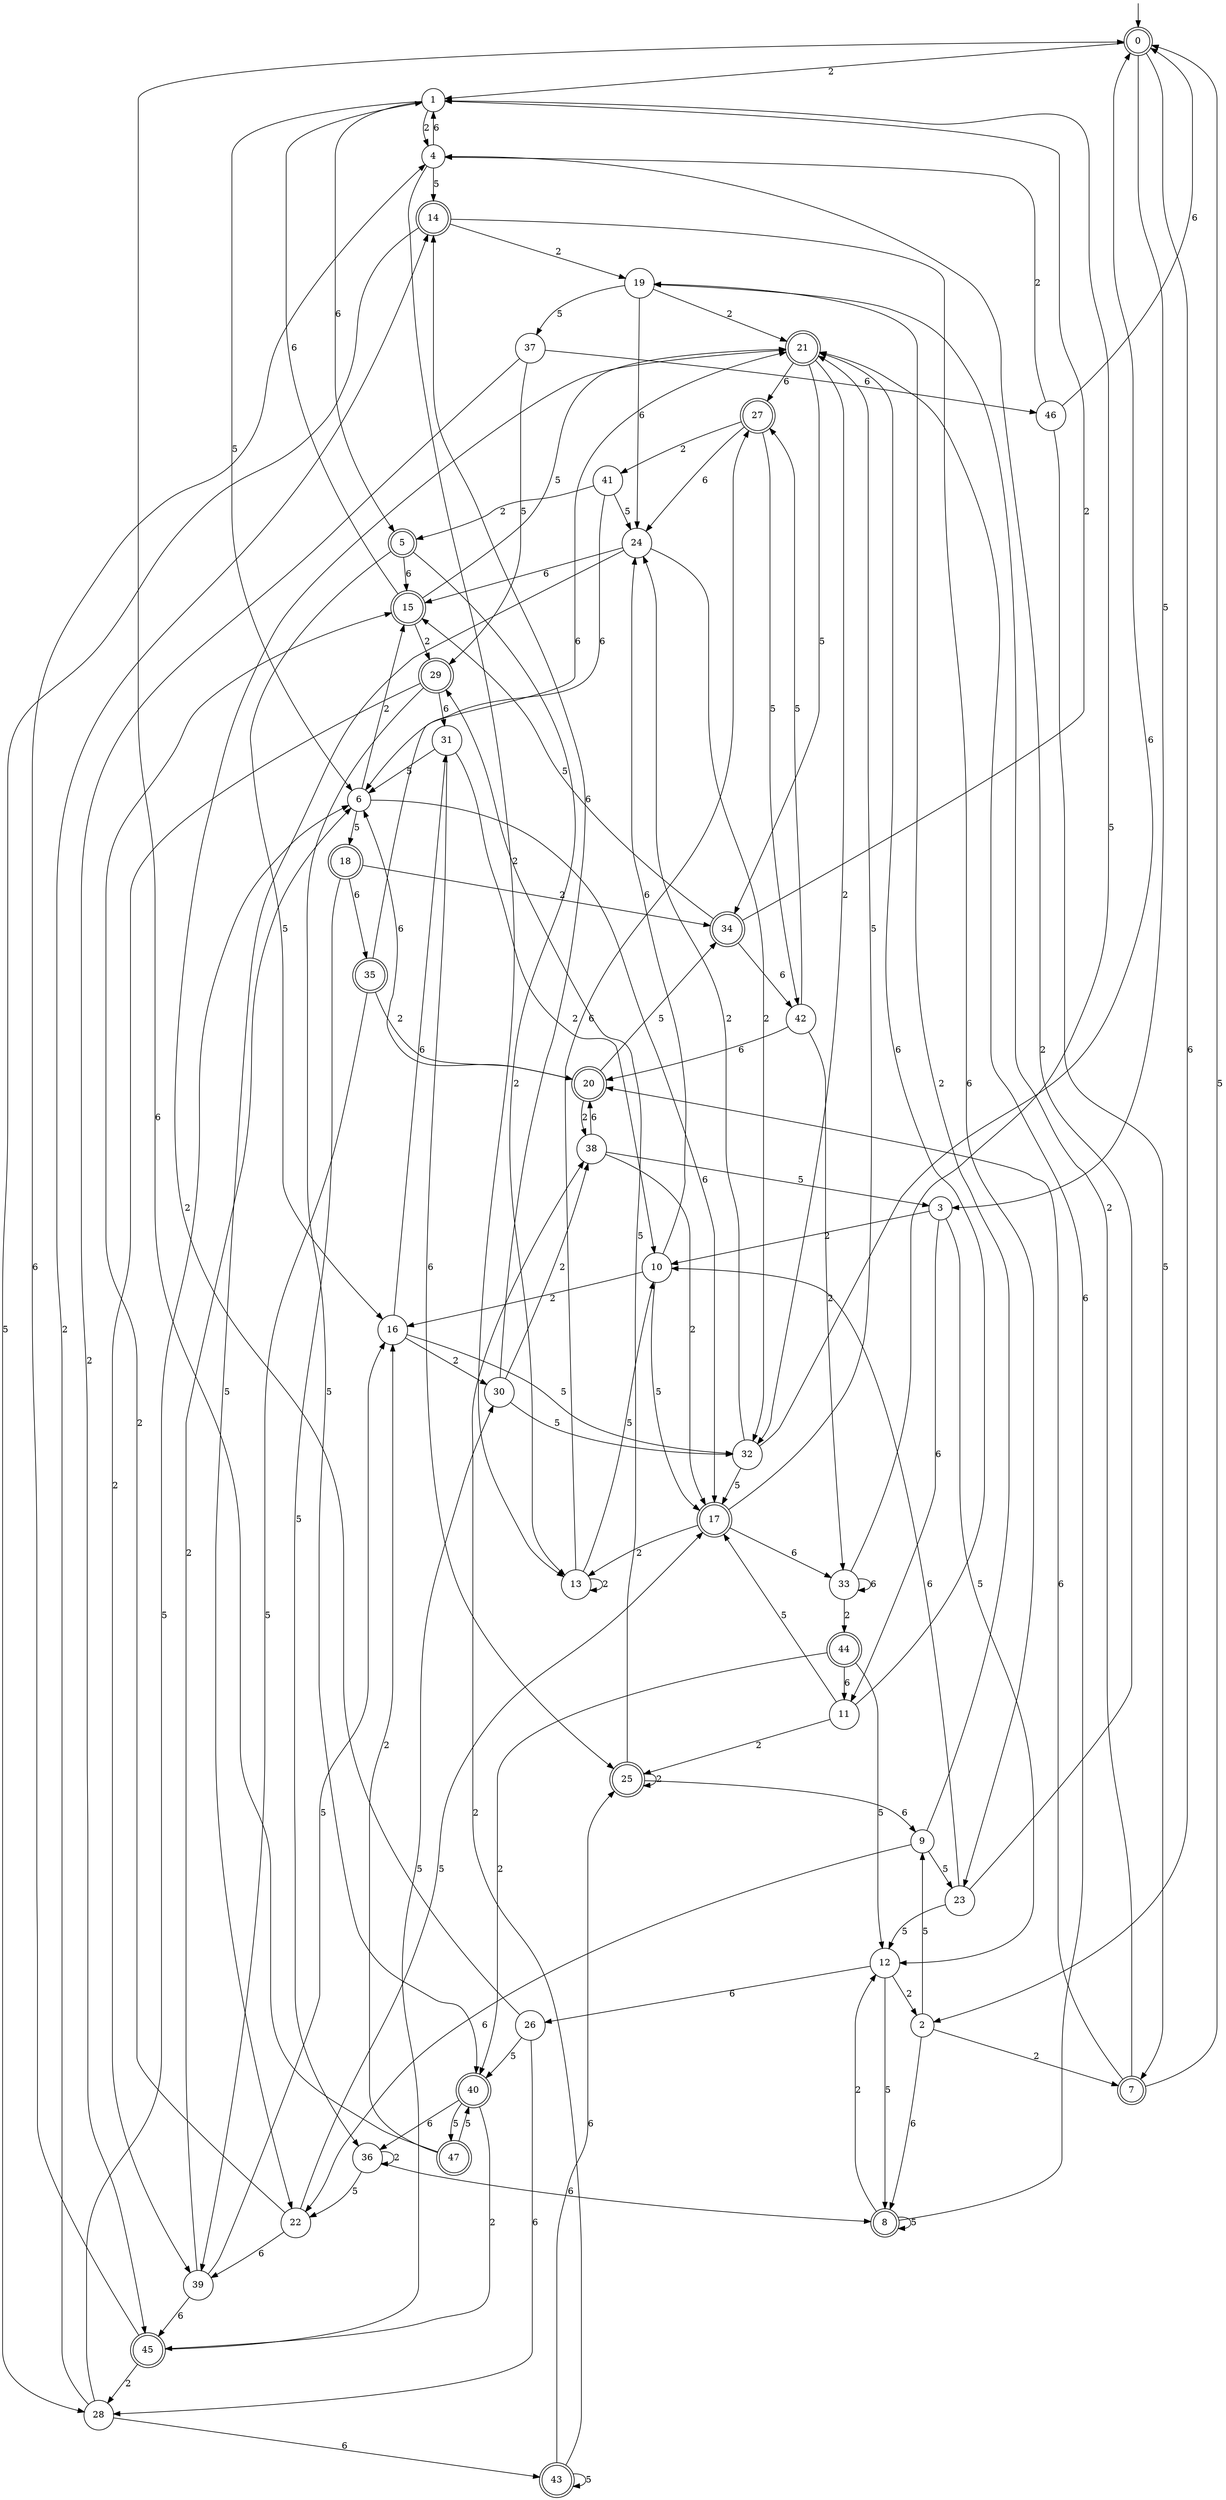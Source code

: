 digraph g {

	s0 [shape="doublecircle" label="0"];
	s1 [shape="circle" label="1"];
	s2 [shape="circle" label="2"];
	s3 [shape="circle" label="3"];
	s4 [shape="circle" label="4"];
	s5 [shape="doublecircle" label="5"];
	s6 [shape="circle" label="6"];
	s7 [shape="doublecircle" label="7"];
	s8 [shape="doublecircle" label="8"];
	s9 [shape="circle" label="9"];
	s10 [shape="circle" label="10"];
	s11 [shape="circle" label="11"];
	s12 [shape="circle" label="12"];
	s13 [shape="circle" label="13"];
	s14 [shape="doublecircle" label="14"];
	s15 [shape="doublecircle" label="15"];
	s16 [shape="circle" label="16"];
	s17 [shape="doublecircle" label="17"];
	s18 [shape="doublecircle" label="18"];
	s19 [shape="circle" label="19"];
	s20 [shape="doublecircle" label="20"];
	s21 [shape="doublecircle" label="21"];
	s22 [shape="circle" label="22"];
	s23 [shape="circle" label="23"];
	s24 [shape="circle" label="24"];
	s25 [shape="doublecircle" label="25"];
	s26 [shape="circle" label="26"];
	s27 [shape="doublecircle" label="27"];
	s28 [shape="circle" label="28"];
	s29 [shape="doublecircle" label="29"];
	s30 [shape="circle" label="30"];
	s31 [shape="circle" label="31"];
	s32 [shape="circle" label="32"];
	s33 [shape="circle" label="33"];
	s34 [shape="doublecircle" label="34"];
	s35 [shape="doublecircle" label="35"];
	s36 [shape="circle" label="36"];
	s37 [shape="circle" label="37"];
	s38 [shape="circle" label="38"];
	s39 [shape="circle" label="39"];
	s40 [shape="doublecircle" label="40"];
	s41 [shape="circle" label="41"];
	s42 [shape="circle" label="42"];
	s43 [shape="doublecircle" label="43"];
	s44 [shape="doublecircle" label="44"];
	s45 [shape="doublecircle" label="45"];
	s46 [shape="circle" label="46"];
	s47 [shape="doublecircle" label="47"];
	s0 -> s1 [label="2"];
	s0 -> s2 [label="6"];
	s0 -> s3 [label="5"];
	s1 -> s4 [label="2"];
	s1 -> s5 [label="6"];
	s1 -> s6 [label="5"];
	s2 -> s7 [label="2"];
	s2 -> s8 [label="6"];
	s2 -> s9 [label="5"];
	s3 -> s10 [label="2"];
	s3 -> s11 [label="6"];
	s3 -> s12 [label="5"];
	s4 -> s13 [label="2"];
	s4 -> s1 [label="6"];
	s4 -> s14 [label="5"];
	s5 -> s13 [label="2"];
	s5 -> s15 [label="6"];
	s5 -> s16 [label="5"];
	s6 -> s15 [label="2"];
	s6 -> s17 [label="6"];
	s6 -> s18 [label="5"];
	s7 -> s19 [label="2"];
	s7 -> s20 [label="6"];
	s7 -> s0 [label="5"];
	s8 -> s12 [label="2"];
	s8 -> s21 [label="6"];
	s8 -> s8 [label="5"];
	s9 -> s19 [label="2"];
	s9 -> s22 [label="6"];
	s9 -> s23 [label="5"];
	s10 -> s16 [label="2"];
	s10 -> s24 [label="6"];
	s10 -> s17 [label="5"];
	s11 -> s25 [label="2"];
	s11 -> s21 [label="6"];
	s11 -> s17 [label="5"];
	s12 -> s2 [label="2"];
	s12 -> s26 [label="6"];
	s12 -> s8 [label="5"];
	s13 -> s13 [label="2"];
	s13 -> s27 [label="6"];
	s13 -> s10 [label="5"];
	s14 -> s19 [label="2"];
	s14 -> s23 [label="6"];
	s14 -> s28 [label="5"];
	s15 -> s29 [label="2"];
	s15 -> s1 [label="6"];
	s15 -> s21 [label="5"];
	s16 -> s30 [label="2"];
	s16 -> s31 [label="6"];
	s16 -> s32 [label="5"];
	s17 -> s13 [label="2"];
	s17 -> s33 [label="6"];
	s17 -> s21 [label="5"];
	s18 -> s34 [label="2"];
	s18 -> s35 [label="6"];
	s18 -> s36 [label="5"];
	s19 -> s21 [label="2"];
	s19 -> s24 [label="6"];
	s19 -> s37 [label="5"];
	s20 -> s38 [label="2"];
	s20 -> s6 [label="6"];
	s20 -> s34 [label="5"];
	s21 -> s32 [label="2"];
	s21 -> s27 [label="6"];
	s21 -> s34 [label="5"];
	s22 -> s15 [label="2"];
	s22 -> s39 [label="6"];
	s22 -> s17 [label="5"];
	s23 -> s4 [label="2"];
	s23 -> s10 [label="6"];
	s23 -> s12 [label="5"];
	s24 -> s32 [label="2"];
	s24 -> s15 [label="6"];
	s24 -> s22 [label="5"];
	s25 -> s25 [label="2"];
	s25 -> s9 [label="6"];
	s25 -> s29 [label="5"];
	s26 -> s21 [label="2"];
	s26 -> s28 [label="6"];
	s26 -> s40 [label="5"];
	s27 -> s41 [label="2"];
	s27 -> s24 [label="6"];
	s27 -> s42 [label="5"];
	s28 -> s14 [label="2"];
	s28 -> s43 [label="6"];
	s28 -> s6 [label="5"];
	s29 -> s39 [label="2"];
	s29 -> s31 [label="6"];
	s29 -> s40 [label="5"];
	s30 -> s38 [label="2"];
	s30 -> s14 [label="6"];
	s30 -> s32 [label="5"];
	s31 -> s10 [label="2"];
	s31 -> s25 [label="6"];
	s31 -> s6 [label="5"];
	s32 -> s24 [label="2"];
	s32 -> s0 [label="6"];
	s32 -> s17 [label="5"];
	s33 -> s44 [label="2"];
	s33 -> s33 [label="6"];
	s33 -> s1 [label="5"];
	s34 -> s1 [label="2"];
	s34 -> s42 [label="6"];
	s34 -> s15 [label="5"];
	s35 -> s20 [label="2"];
	s35 -> s21 [label="6"];
	s35 -> s39 [label="5"];
	s36 -> s36 [label="2"];
	s36 -> s8 [label="6"];
	s36 -> s22 [label="5"];
	s37 -> s45 [label="2"];
	s37 -> s46 [label="6"];
	s37 -> s29 [label="5"];
	s38 -> s17 [label="2"];
	s38 -> s20 [label="6"];
	s38 -> s3 [label="5"];
	s39 -> s6 [label="2"];
	s39 -> s45 [label="6"];
	s39 -> s16 [label="5"];
	s40 -> s45 [label="2"];
	s40 -> s36 [label="6"];
	s40 -> s47 [label="5"];
	s41 -> s5 [label="2"];
	s41 -> s6 [label="6"];
	s41 -> s24 [label="5"];
	s42 -> s33 [label="2"];
	s42 -> s20 [label="6"];
	s42 -> s27 [label="5"];
	s43 -> s38 [label="2"];
	s43 -> s25 [label="6"];
	s43 -> s43 [label="5"];
	s44 -> s40 [label="2"];
	s44 -> s11 [label="6"];
	s44 -> s12 [label="5"];
	s45 -> s28 [label="2"];
	s45 -> s4 [label="6"];
	s45 -> s30 [label="5"];
	s46 -> s4 [label="2"];
	s46 -> s0 [label="6"];
	s46 -> s7 [label="5"];
	s47 -> s16 [label="2"];
	s47 -> s0 [label="6"];
	s47 -> s40 [label="5"];

__start0 [label="" shape="none" width="0" height="0"];
__start0 -> s0;

}
